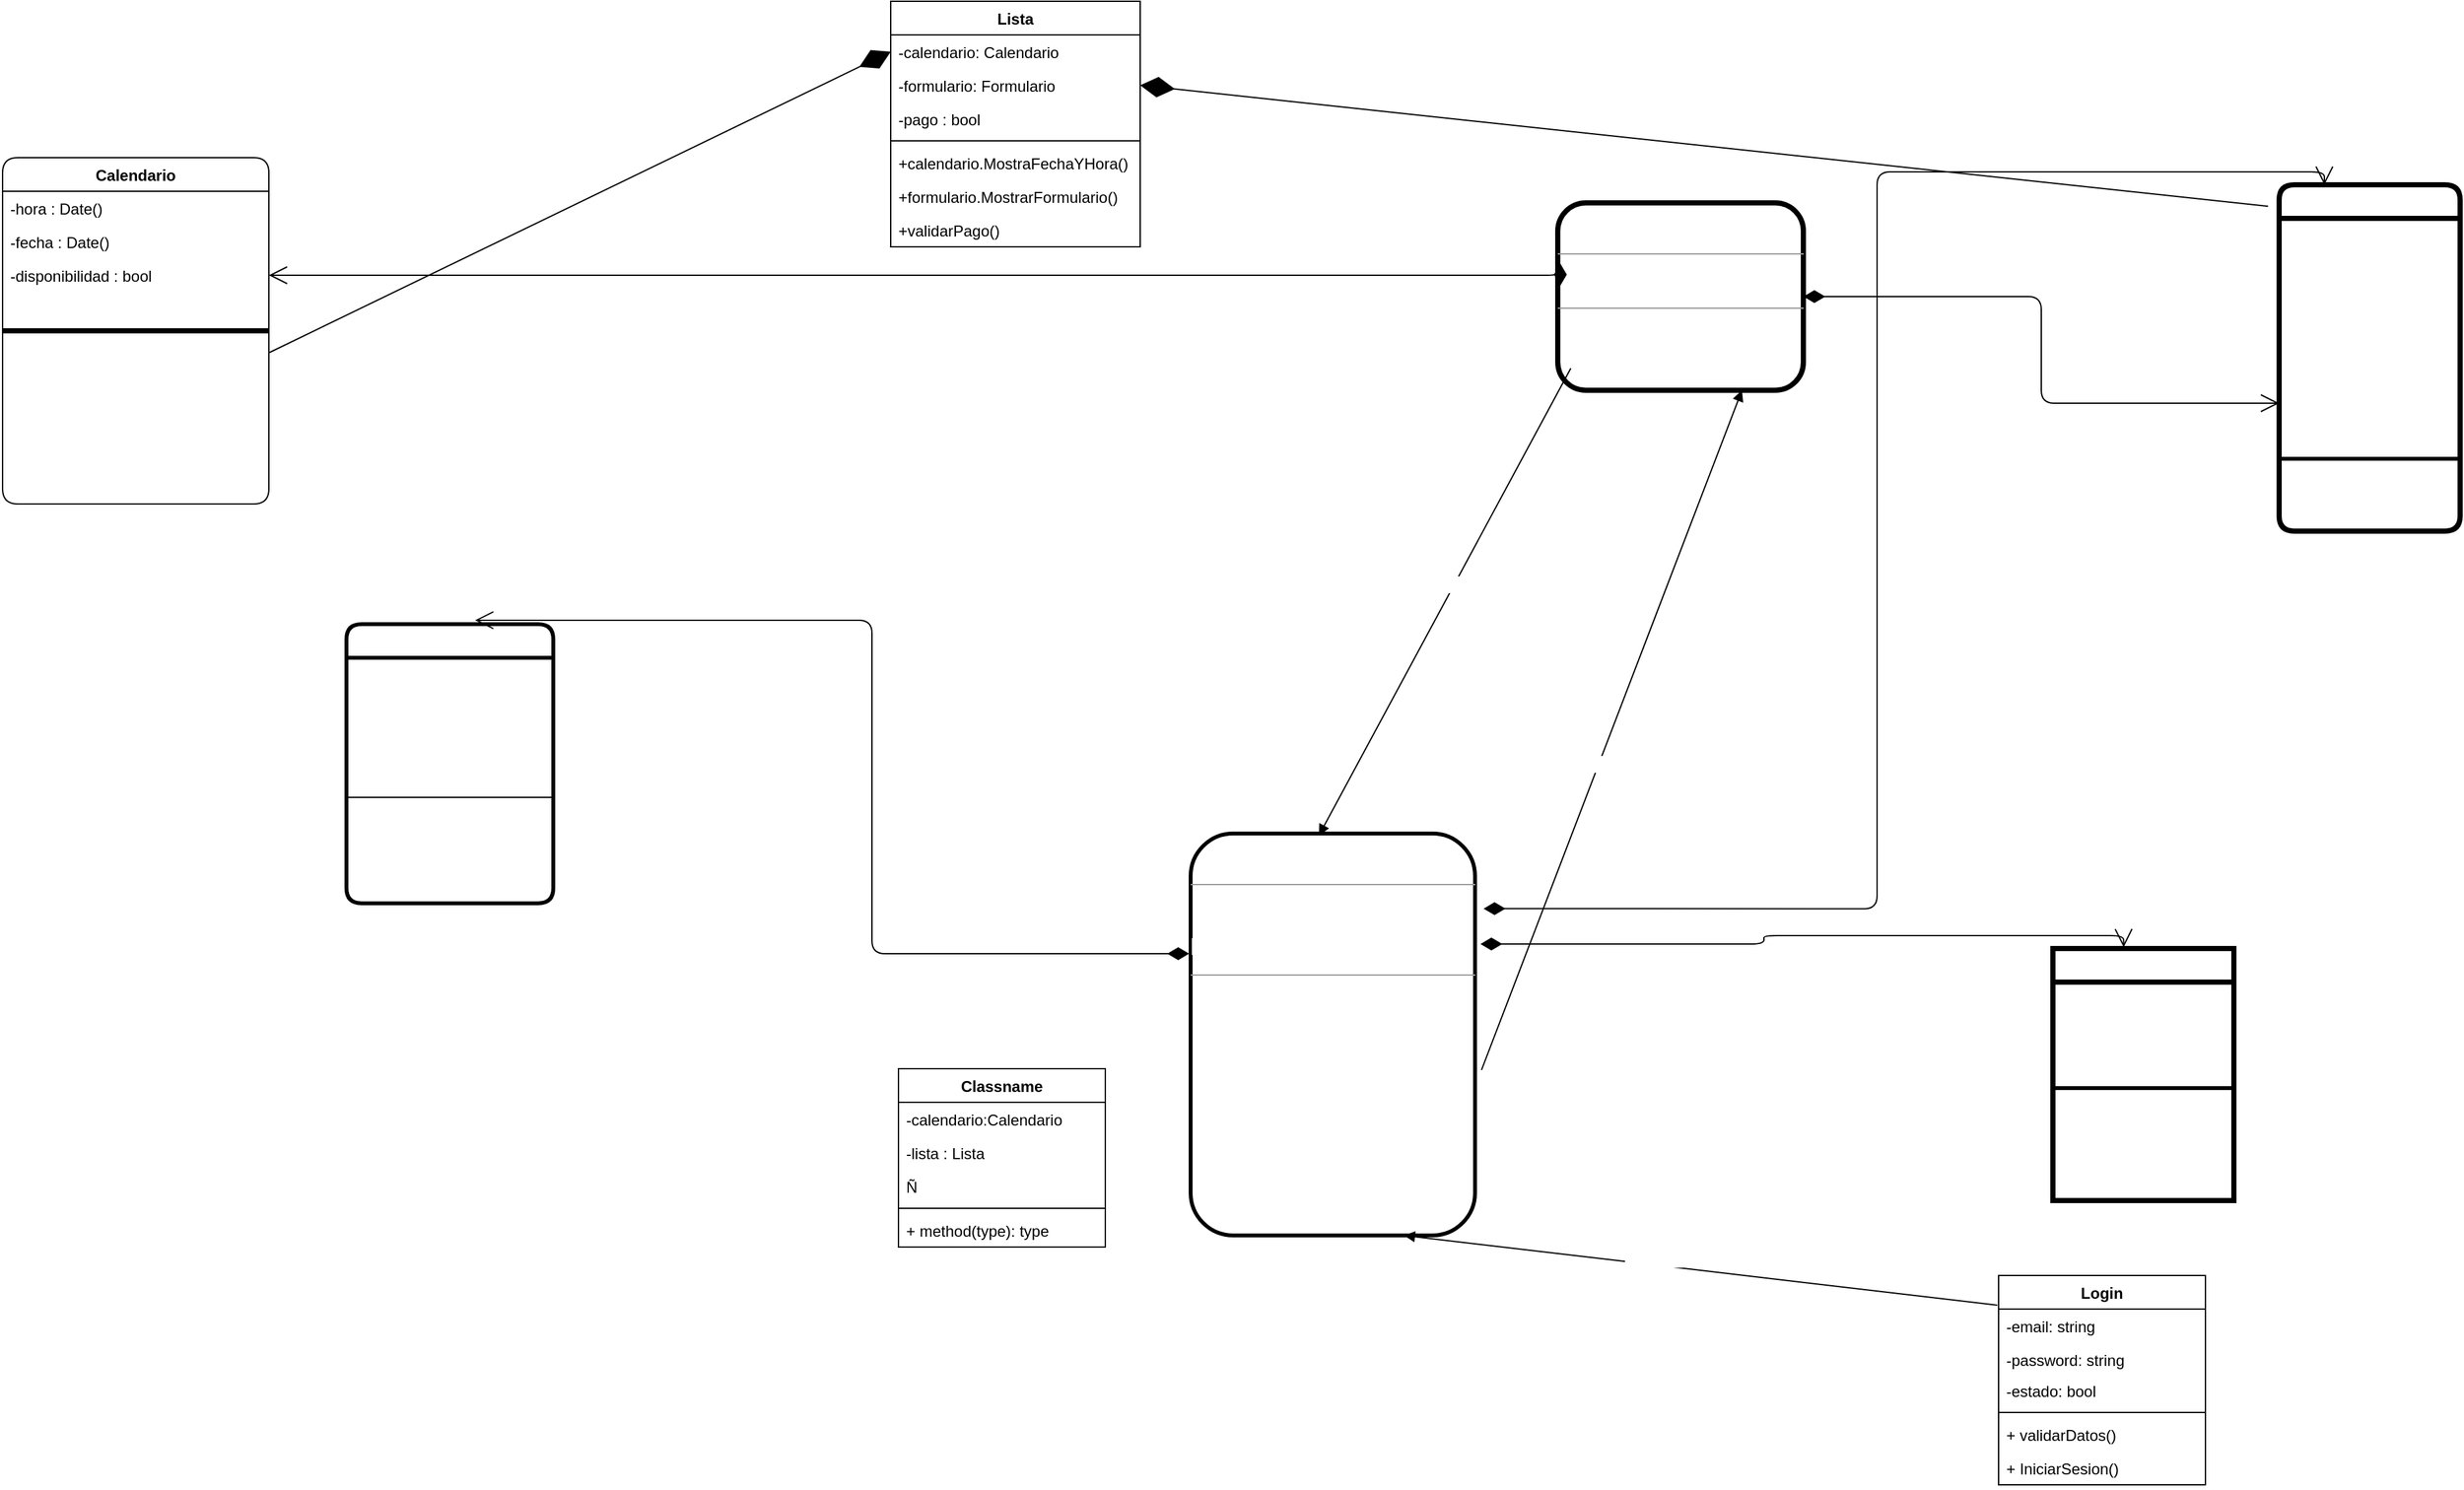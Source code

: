 <mxfile>
    <diagram id="OJ_yU08cRhhaUV5k9XLr" name="Página-1">
        <mxGraphModel dx="3725" dy="1886" grid="0" gridSize="12" guides="1" tooltips="1" connect="1" arrows="1" fold="1" page="1" pageScale="1" pageWidth="827" pageHeight="1169" math="0" shadow="0">
            <root>
                <mxCell id="0"/>
                <mxCell id="1" parent="0"/>
                <mxCell id="2" value="Calendario" style="swimlane;fontStyle=1;align=center;verticalAlign=top;childLayout=stackLayout;horizontal=1;startSize=26;horizontalStack=0;resizeParent=1;resizeParentMax=0;resizeLast=0;collapsible=1;marginBottom=0;rounded=1;" parent="1" vertex="1">
                    <mxGeometry x="-1242" y="36" width="206" height="268" as="geometry"/>
                </mxCell>
                <mxCell id="77" value="-hora : Date()" style="text;strokeColor=none;fillColor=none;align=left;verticalAlign=top;spacingLeft=4;spacingRight=4;overflow=hidden;rotatable=0;points=[[0,0.5],[1,0.5]];portConstraint=eastwest;" parent="2" vertex="1">
                    <mxGeometry y="26" width="206" height="26" as="geometry"/>
                </mxCell>
                <mxCell id="3" value="-fecha : Date()" style="text;align=left;verticalAlign=top;spacingLeft=4;spacingRight=4;overflow=hidden;rotatable=0;points=[[0,0.5],[1,0.5]];portConstraint=eastwest;fontStyle=0;rounded=1;" parent="2" vertex="1">
                    <mxGeometry y="52" width="206" height="26" as="geometry"/>
                </mxCell>
                <mxCell id="5" value="-disponibilidad : bool" style="text;strokeColor=none;fillColor=none;align=left;verticalAlign=top;spacingLeft=4;spacingRight=4;overflow=hidden;rotatable=0;points=[[0,0.5],[1,0.5]];portConstraint=eastwest;rounded=1;" parent="2" vertex="1">
                    <mxGeometry y="78" width="206" height="26" as="geometry"/>
                </mxCell>
                <mxCell id="6" value="-confirmacion: bool" style="text;strokeColor=none;fillColor=none;align=left;verticalAlign=top;spacingLeft=4;spacingRight=4;overflow=hidden;rotatable=0;points=[[0,0.5],[1,0.5]];portConstraint=eastwest;fontColor=#ffff;rounded=1;" parent="2" vertex="1">
                    <mxGeometry y="104" width="206" height="26" as="geometry"/>
                </mxCell>
                <mxCell id="8" value="" style="line;strokeWidth=4;fillColor=none;align=left;verticalAlign=middle;spacingTop=-1;spacingLeft=3;spacingRight=3;rotatable=0;labelPosition=right;points=[];portConstraint=eastwest;fontColor=#ffff;rounded=1;" parent="2" vertex="1">
                    <mxGeometry y="130" width="206" height="8" as="geometry"/>
                </mxCell>
                <mxCell id="9" value="+CargarFechaYHora()" style="text;strokeColor=none;fillColor=none;align=left;verticalAlign=top;spacingLeft=4;spacingRight=4;overflow=hidden;rotatable=0;points=[[0,0.5],[1,0.5]];portConstraint=eastwest;fontColor=#ffff;rounded=1;" parent="2" vertex="1">
                    <mxGeometry y="138" width="206" height="26" as="geometry"/>
                </mxCell>
                <mxCell id="10" value="+ MostrarFechaYHora()" style="text;strokeColor=none;fillColor=none;align=left;verticalAlign=top;spacingLeft=4;spacingRight=4;overflow=hidden;rotatable=0;points=[[0,0.5],[1,0.5]];portConstraint=eastwest;fontColor=#ffff;rounded=1;" parent="2" vertex="1">
                    <mxGeometry y="164" width="206" height="26" as="geometry"/>
                </mxCell>
                <mxCell id="12" value="+ HabilitarDisponibilidad()" style="text;strokeColor=none;fillColor=none;align=left;verticalAlign=top;spacingLeft=4;spacingRight=4;overflow=hidden;rotatable=0;points=[[0,0.5],[1,0.5]];portConstraint=eastwest;fontColor=#ffff;rounded=1;" parent="2" vertex="1">
                    <mxGeometry y="190" width="206" height="26" as="geometry"/>
                </mxCell>
                <mxCell id="13" value="+ DesabilitarDisponibilidad()" style="text;strokeColor=none;fillColor=none;align=left;verticalAlign=top;spacingLeft=4;spacingRight=4;overflow=hidden;rotatable=0;points=[[0,0.5],[1,0.5]];portConstraint=eastwest;fontColor=#ffff;rounded=1;" parent="2" vertex="1">
                    <mxGeometry y="216" width="206" height="26" as="geometry"/>
                </mxCell>
                <mxCell id="11" value="+ ConfimarFechaYHora()" style="text;strokeColor=none;fillColor=none;align=left;verticalAlign=top;spacingLeft=4;spacingRight=4;overflow=hidden;rotatable=0;points=[[0,0.5],[1,0.5]];portConstraint=eastwest;fontColor=#ffff;rounded=1;" parent="2" vertex="1">
                    <mxGeometry y="242" width="206" height="26" as="geometry"/>
                </mxCell>
                <mxCell id="14" value="Formulario" style="swimlane;fontStyle=0;childLayout=stackLayout;horizontal=1;startSize=26;fillColor=none;horizontalStack=0;resizeParent=1;resizeParentMax=0;resizeLast=0;collapsible=1;marginBottom=0;rounded=1;fontColor=#ffff;strokeWidth=4;" parent="1" vertex="1">
                    <mxGeometry x="519" y="57" width="140" height="268" as="geometry"/>
                </mxCell>
                <mxCell id="15" value="-nombre : string" style="text;strokeColor=none;fillColor=none;align=left;verticalAlign=top;spacingLeft=4;spacingRight=4;overflow=hidden;rotatable=0;points=[[0,0.5],[1,0.5]];portConstraint=eastwest;rounded=1;fontColor=#ffff;" parent="14" vertex="1">
                    <mxGeometry y="26" width="140" height="26" as="geometry"/>
                </mxCell>
                <mxCell id="16" value="-apellido:string" style="text;strokeColor=none;fillColor=none;align=left;verticalAlign=top;spacingLeft=4;spacingRight=4;overflow=hidden;rotatable=0;points=[[0,0.5],[1,0.5]];portConstraint=eastwest;rounded=1;fontColor=#ffff;" parent="14" vertex="1">
                    <mxGeometry y="52" width="140" height="26" as="geometry"/>
                </mxCell>
                <mxCell id="17" value="-email:string" style="text;strokeColor=none;fillColor=none;align=left;verticalAlign=top;spacingLeft=4;spacingRight=4;overflow=hidden;rotatable=0;points=[[0,0.5],[1,0.5]];portConstraint=eastwest;rounded=1;fontColor=#ffff;" parent="14" vertex="1">
                    <mxGeometry y="78" width="140" height="26" as="geometry"/>
                </mxCell>
                <mxCell id="22" value="-telefono: int" style="text;strokeColor=none;fillColor=none;align=left;verticalAlign=top;spacingLeft=4;spacingRight=4;overflow=hidden;rotatable=0;points=[[0,0.5],[1,0.5]];portConstraint=eastwest;rounded=1;fontColor=#ffff;" parent="14" vertex="1">
                    <mxGeometry y="104" width="140" height="26" as="geometry"/>
                </mxCell>
                <mxCell id="25" value="-monto: int" style="text;strokeColor=none;fillColor=none;align=left;verticalAlign=top;spacingLeft=4;spacingRight=4;overflow=hidden;rotatable=0;points=[[0,0.5],[1,0.5]];portConstraint=eastwest;rounded=1;fontColor=#ffff;" parent="14" vertex="1">
                    <mxGeometry y="130" width="140" height="26" as="geometry"/>
                </mxCell>
                <mxCell id="23" value="-barberos: Barbero" style="text;strokeColor=none;fillColor=none;align=left;verticalAlign=top;spacingLeft=4;spacingRight=4;overflow=hidden;rotatable=0;points=[[0,0.5],[1,0.5]];portConstraint=eastwest;rounded=1;fontColor=#ffff;fontStyle=0;" parent="14" vertex="1">
                    <mxGeometry y="156" width="140" height="26" as="geometry"/>
                </mxCell>
                <mxCell id="24" value="-servicios: Servicios" style="text;strokeColor=none;fillColor=none;align=left;verticalAlign=top;spacingLeft=4;spacingRight=4;overflow=hidden;rotatable=0;points=[[0,0.5],[1,0.5]];portConstraint=eastwest;rounded=1;fontColor=#ffff;" parent="14" vertex="1">
                    <mxGeometry y="182" width="140" height="26" as="geometry"/>
                </mxCell>
                <mxCell id="27" value="" style="line;strokeWidth=3;fillColor=none;align=left;verticalAlign=middle;spacingTop=-1;spacingLeft=3;spacingRight=3;rotatable=0;labelPosition=right;points=[];portConstraint=eastwest;rounded=1;fontColor=#ffff;" parent="14" vertex="1">
                    <mxGeometry y="208" width="140" height="8" as="geometry"/>
                </mxCell>
                <mxCell id="28" value="+ CargarFormulario()" style="text;strokeColor=none;fillColor=none;align=left;verticalAlign=top;spacingLeft=4;spacingRight=4;overflow=hidden;rotatable=0;points=[[0,0.5],[1,0.5]];portConstraint=eastwest;rounded=1;fontColor=#ffff;" parent="14" vertex="1">
                    <mxGeometry y="216" width="140" height="26" as="geometry"/>
                </mxCell>
                <mxCell id="30" value="+ MostrarFormulario()" style="text;strokeColor=none;fillColor=none;align=left;verticalAlign=top;spacingLeft=4;spacingRight=4;overflow=hidden;rotatable=0;points=[[0,0.5],[1,0.5]];portConstraint=eastwest;rounded=1;fontColor=#ffff;" parent="14" vertex="1">
                    <mxGeometry y="242" width="140" height="26" as="geometry"/>
                </mxCell>
                <mxCell id="18" value="Servicio" style="swimlane;fontStyle=0;childLayout=stackLayout;horizontal=1;startSize=26;fillColor=none;horizontalStack=0;resizeParent=1;resizeParentMax=0;resizeLast=0;collapsible=1;marginBottom=0;rounded=1;fontColor=#ffff;strokeWidth=4;arcSize=0;" parent="1" vertex="1">
                    <mxGeometry x="344" y="648" width="140" height="195" as="geometry"/>
                </mxCell>
                <mxCell id="19" value="-img: jpg(etc)" style="text;strokeColor=none;fillColor=none;align=left;verticalAlign=top;spacingLeft=4;spacingRight=4;overflow=hidden;rotatable=0;points=[[0,0.5],[1,0.5]];portConstraint=eastwest;rounded=1;fontColor=#ffff;" parent="18" vertex="1">
                    <mxGeometry y="26" width="140" height="26" as="geometry"/>
                </mxCell>
                <mxCell id="20" value="-idServicios: int" style="text;strokeColor=none;fillColor=none;align=left;verticalAlign=top;spacingLeft=4;spacingRight=4;overflow=hidden;rotatable=0;points=[[0,0.5],[1,0.5]];portConstraint=eastwest;rounded=1;fontColor=#ffff;" parent="18" vertex="1">
                    <mxGeometry y="52" width="140" height="26" as="geometry"/>
                </mxCell>
                <mxCell id="21" value="-monto:int" style="text;strokeColor=none;fillColor=none;align=left;verticalAlign=top;spacingLeft=4;spacingRight=4;overflow=hidden;rotatable=0;points=[[0,0.5],[1,0.5]];portConstraint=eastwest;rounded=1;fontColor=#ffff;" parent="18" vertex="1">
                    <mxGeometry y="78" width="140" height="26" as="geometry"/>
                </mxCell>
                <mxCell id="43" value="" style="line;strokeWidth=3;fillColor=none;align=left;verticalAlign=middle;spacingTop=-1;spacingLeft=3;spacingRight=3;rotatable=0;labelPosition=right;points=[];portConstraint=eastwest;rounded=1;fontColor=#ffff;" parent="18" vertex="1">
                    <mxGeometry y="104" width="140" height="8" as="geometry"/>
                </mxCell>
                <mxCell id="45" value="+ CargarServicios()" style="text;strokeColor=none;fillColor=none;align=left;verticalAlign=top;spacingLeft=4;spacingRight=4;overflow=hidden;rotatable=0;points=[[0,0.5],[1,0.5]];portConstraint=eastwest;rounded=1;fontColor=#ffff;" parent="18" vertex="1">
                    <mxGeometry y="112" width="140" height="26" as="geometry"/>
                </mxCell>
                <mxCell id="44" value="+MostrarServicios()" style="text;strokeColor=none;fillColor=none;align=left;verticalAlign=top;spacingLeft=4;spacingRight=4;overflow=hidden;rotatable=0;points=[[0,0.5],[1,0.5]];portConstraint=eastwest;rounded=1;fontColor=#ffff;" parent="18" vertex="1">
                    <mxGeometry y="138" width="140" height="31" as="geometry"/>
                </mxCell>
                <mxCell id="58" value="+ ModificarServicios()" style="text;strokeColor=none;fillColor=none;align=left;verticalAlign=top;spacingLeft=4;spacingRight=4;overflow=hidden;rotatable=0;points=[[0,0.5],[1,0.5]];portConstraint=eastwest;rounded=1;fontColor=#ffff;" parent="18" vertex="1">
                    <mxGeometry y="169" width="140" height="26" as="geometry"/>
                </mxCell>
                <mxCell id="26" value="&lt;p style=&quot;margin: 0px ; margin-top: 4px ; text-align: center&quot;&gt;&lt;i&gt;&amp;lt;&amp;lt;Interface&amp;gt;&amp;gt;&lt;/i&gt;&lt;br&gt;&lt;b&gt;Turnos&lt;/b&gt;&lt;/p&gt;&lt;hr size=&quot;1&quot;&gt;&lt;p style=&quot;margin: 0px ; margin-left: 4px&quot;&gt;-canlendario: Calendario&lt;/p&gt;&lt;p style=&quot;margin: 0px ; margin-left: 4px&quot;&gt;-formulario: Formulario&lt;/p&gt;&lt;hr size=&quot;1&quot;&gt;&lt;p style=&quot;margin: 0px ; margin-left: 4px&quot;&gt;+formulario.CargarFormulario()&lt;br&gt;+calendario.MostrarFechaYHora()&lt;/p&gt;&lt;p style=&quot;margin: 0px ; margin-left: 4px&quot;&gt;+EnviarTurno()&lt;/p&gt;" style="verticalAlign=top;align=left;overflow=fill;fontSize=12;fontFamily=Helvetica;html=1;rounded=1;fontColor=#ffff;strokeWidth=4;" parent="1" vertex="1">
                    <mxGeometry x="-39" y="71" width="190" height="145" as="geometry"/>
                </mxCell>
                <mxCell id="39" value="1" style="endArrow=open;html=1;endSize=12;startArrow=diamondThin;startSize=14;startFill=1;edgeStyle=orthogonalEdgeStyle;align=left;verticalAlign=bottom;rounded=1;fontColor=#ffff;exitX=1;exitY=0.5;exitDx=0;exitDy=0;entryX=0;entryY=0.5;entryDx=0;entryDy=0;" parent="1" source="26" target="23" edge="1">
                    <mxGeometry x="-1" y="3" relative="1" as="geometry">
                        <mxPoint x="492" y="433" as="sourcePoint"/>
                        <mxPoint x="652" y="433" as="targetPoint"/>
                    </mxGeometry>
                </mxCell>
                <mxCell id="40" value="&lt;p style=&quot;margin: 0px ; margin-top: 4px ; text-align: center&quot;&gt;&lt;i&gt;&amp;lt;&amp;lt;Interface&amp;gt;&amp;gt;&lt;/i&gt;&lt;br&gt;&lt;b&gt;Administrador&lt;/b&gt;&lt;/p&gt;&lt;hr size=&quot;1&quot;&gt;&lt;p style=&quot;margin: 0px ; margin-left: 4px&quot;&gt;-calendario: Calendario&lt;br&gt;&lt;/p&gt;&lt;p style=&quot;margin: 0px ; margin-left: 4px&quot;&gt;-lista : Lista&lt;/p&gt;&lt;p style=&quot;margin: 0px ; margin-left: 4px&quot;&gt;-servicios: Servicios&lt;/p&gt;&lt;p style=&quot;margin: 0px ; margin-left: 4px&quot;&gt;-barberos: Barberos&lt;/p&gt;&lt;hr size=&quot;1&quot;&gt;&lt;p style=&quot;margin: 0px ; margin-left: 4px&quot;&gt;+calendario.CargarFechaYHora()&lt;/p&gt;&lt;p style=&quot;margin: 0px ; margin-left: 4px&quot;&gt;+calendario.HabilitarDisponibilidad()&lt;/p&gt;&lt;p style=&quot;margin: 0px ; margin-left: 4px&quot;&gt;+calendario.DesabilitarDisponibilidad()&lt;/p&gt;&lt;p style=&quot;margin: 0px ; margin-left: 4px&quot;&gt;+ lista.MostrarFechaYHora()&lt;br&gt;+lista.MostrarFormulario()&lt;/p&gt;&lt;p style=&quot;margin: 0px ; margin-left: 4px&quot;&gt;+lista.validarPago()&lt;/p&gt;&lt;p style=&quot;margin: 0px ; margin-left: 4px&quot;&gt;+servicios.CargarServicos()&lt;/p&gt;&lt;p style=&quot;margin: 0px ; margin-left: 4px&quot;&gt;+servicios.EditarServicios()&lt;/p&gt;&lt;p style=&quot;margin: 0px ; margin-left: 4px&quot;&gt;+servicios.ModificarServicios()&lt;/p&gt;&lt;p style=&quot;margin: 0px ; margin-left: 4px&quot;&gt;+barberos.CargarBarberos()&lt;/p&gt;&lt;p style=&quot;margin: 0px ; margin-left: 4px&quot;&gt;+barberos.DarDeBaja()&lt;/p&gt;&lt;p style=&quot;margin: 0px ; margin-left: 4px&quot;&gt;+barberos.Modificar()&lt;/p&gt;" style="verticalAlign=top;align=left;overflow=fill;fontSize=12;fontFamily=Helvetica;html=1;rounded=1;fontColor=#ffff;strokeWidth=3;" parent="1" vertex="1">
                    <mxGeometry x="-323" y="559" width="220" height="311" as="geometry"/>
                </mxCell>
                <mxCell id="47" value="Barberos" style="swimlane;fontStyle=1;align=center;verticalAlign=top;childLayout=stackLayout;horizontal=1;startSize=26;horizontalStack=0;resizeParent=1;resizeParentMax=0;resizeLast=0;collapsible=1;marginBottom=0;rounded=1;fontColor=#ffff;strokeWidth=3;" parent="1" vertex="1">
                    <mxGeometry x="-976" y="397" width="160" height="216" as="geometry"/>
                </mxCell>
                <mxCell id="48" value="-nombre: string" style="text;strokeColor=none;fillColor=none;align=left;verticalAlign=top;spacingLeft=4;spacingRight=4;overflow=hidden;rotatable=0;points=[[0,0.5],[1,0.5]];portConstraint=eastwest;rounded=1;fontColor=#ffff;" parent="47" vertex="1">
                    <mxGeometry y="26" width="160" height="26" as="geometry"/>
                </mxCell>
                <mxCell id="51" value="-apellido : sting" style="text;strokeColor=none;fillColor=none;align=left;verticalAlign=top;spacingLeft=4;spacingRight=4;overflow=hidden;rotatable=0;points=[[0,0.5],[1,0.5]];portConstraint=eastwest;rounded=1;fontColor=#ffff;" parent="47" vertex="1">
                    <mxGeometry y="52" width="160" height="26" as="geometry"/>
                </mxCell>
                <mxCell id="52" value="-img: jpg(etc)" style="text;strokeColor=none;fillColor=none;align=left;verticalAlign=top;spacingLeft=4;spacingRight=4;overflow=hidden;rotatable=0;points=[[0,0.5],[1,0.5]];portConstraint=eastwest;rounded=1;fontColor=#ffff;" parent="47" vertex="1">
                    <mxGeometry y="78" width="160" height="26" as="geometry"/>
                </mxCell>
                <mxCell id="53" value="-estado:bool" style="text;strokeColor=none;fillColor=none;align=left;verticalAlign=top;spacingLeft=4;spacingRight=4;overflow=hidden;rotatable=0;points=[[0,0.5],[1,0.5]];portConstraint=eastwest;rounded=1;fontColor=#ffff;" parent="47" vertex="1">
                    <mxGeometry y="104" width="160" height="26" as="geometry"/>
                </mxCell>
                <mxCell id="49" value="" style="line;strokeWidth=1;fillColor=none;align=left;verticalAlign=middle;spacingTop=-1;spacingLeft=3;spacingRight=3;rotatable=0;labelPosition=right;points=[];portConstraint=eastwest;rounded=1;fontColor=#ffff;" parent="47" vertex="1">
                    <mxGeometry y="130" width="160" height="8" as="geometry"/>
                </mxCell>
                <mxCell id="50" value="-CargarBarberos()" style="text;strokeColor=none;fillColor=none;align=left;verticalAlign=top;spacingLeft=4;spacingRight=4;overflow=hidden;rotatable=0;points=[[0,0.5],[1,0.5]];portConstraint=eastwest;rounded=1;fontColor=#ffff;" parent="47" vertex="1">
                    <mxGeometry y="138" width="160" height="26" as="geometry"/>
                </mxCell>
                <mxCell id="56" value="+ DarDeBaja()" style="text;strokeColor=none;fillColor=none;align=left;verticalAlign=top;spacingLeft=4;spacingRight=4;overflow=hidden;rotatable=0;points=[[0,0.5],[1,0.5]];portConstraint=eastwest;rounded=1;fontColor=#ffff;" parent="47" vertex="1">
                    <mxGeometry y="164" width="160" height="26" as="geometry"/>
                </mxCell>
                <mxCell id="57" value="+ ModificarBarbero()" style="text;strokeColor=none;fillColor=none;align=left;verticalAlign=top;spacingLeft=4;spacingRight=4;overflow=hidden;rotatable=0;points=[[0,0.5],[1,0.5]];portConstraint=eastwest;rounded=1;fontColor=#ffff;" parent="47" vertex="1">
                    <mxGeometry y="190" width="160" height="26" as="geometry"/>
                </mxCell>
                <mxCell id="60" value="1" style="endArrow=open;html=1;endSize=12;startArrow=diamondThin;startSize=14;startFill=1;edgeStyle=orthogonalEdgeStyle;align=left;verticalAlign=bottom;rounded=1;fontColor=#ffff;entryX=1;entryY=0.5;entryDx=0;entryDy=0;" parent="1" target="5" edge="1">
                    <mxGeometry x="-0.333" y="-32" relative="1" as="geometry">
                        <mxPoint x="-37" y="135" as="sourcePoint"/>
                        <mxPoint x="53" y="370" as="targetPoint"/>
                        <mxPoint as="offset"/>
                        <Array as="points">
                            <mxPoint x="-37" y="127"/>
                        </Array>
                    </mxGeometry>
                </mxCell>
                <mxCell id="62" value="1" style="endArrow=open;html=1;endSize=12;startArrow=diamondThin;startSize=14;startFill=1;edgeStyle=orthogonalEdgeStyle;align=left;verticalAlign=bottom;rounded=1;fontColor=#ffff;entryX=0.391;entryY=-0.005;entryDx=0;entryDy=0;entryPerimeter=0;exitX=1.019;exitY=0.275;exitDx=0;exitDy=0;exitPerimeter=0;" parent="1" source="40" target="18" edge="1">
                    <mxGeometry x="-1" y="3" relative="1" as="geometry">
                        <mxPoint x="40" y="410" as="sourcePoint"/>
                        <mxPoint x="214" y="462" as="targetPoint"/>
                    </mxGeometry>
                </mxCell>
                <mxCell id="63" value="1" style="endArrow=open;html=1;endSize=12;startArrow=diamondThin;startSize=14;startFill=1;edgeStyle=orthogonalEdgeStyle;align=left;verticalAlign=bottom;rounded=1;fontColor=#ffff;entryX=0.622;entryY=-0.014;entryDx=0;entryDy=0;entryPerimeter=0;exitX=-0.005;exitY=0.299;exitDx=0;exitDy=0;exitPerimeter=0;" parent="1" source="40" target="47" edge="1">
                    <mxGeometry x="-1" y="3" relative="1" as="geometry">
                        <mxPoint x="-252" y="426" as="sourcePoint"/>
                        <mxPoint x="-331" y="416" as="targetPoint"/>
                    </mxGeometry>
                </mxCell>
                <mxCell id="65" value="1" style="endArrow=open;html=1;endSize=12;startArrow=diamondThin;startSize=14;startFill=1;edgeStyle=orthogonalEdgeStyle;align=left;verticalAlign=bottom;rounded=1;fontColor=#ffff;entryX=0.25;entryY=0;entryDx=0;entryDy=0;exitX=1.03;exitY=0.187;exitDx=0;exitDy=0;exitPerimeter=0;" parent="1" source="40" target="14" edge="1">
                    <mxGeometry x="-1" y="3" relative="1" as="geometry">
                        <mxPoint x="-3" y="323" as="sourcePoint"/>
                        <mxPoint x="157" y="323" as="targetPoint"/>
                    </mxGeometry>
                </mxCell>
                <mxCell id="67" value="EnviarDatosDelFormulario" style="html=1;verticalAlign=bottom;endArrow=block;rounded=1;fontColor=#ffff;exitX=0.053;exitY=0.883;exitDx=0;exitDy=0;exitPerimeter=0;entryX=0.451;entryY=0.005;entryDx=0;entryDy=0;entryPerimeter=0;" parent="1" source="26" target="40" edge="1">
                    <mxGeometry x="-0.025" width="80" relative="1" as="geometry">
                        <mxPoint x="-178" y="199" as="sourcePoint"/>
                        <mxPoint x="-116" y="268" as="targetPoint"/>
                        <Array as="points"/>
                        <mxPoint as="offset"/>
                    </mxGeometry>
                </mxCell>
                <mxCell id="70" value="EnviarActualizaciones del Calendario" style="html=1;verticalAlign=bottom;endArrow=block;rounded=1;fontColor=#ffff;entryX=0.75;entryY=1;entryDx=0;entryDy=0;" parent="1" target="26" edge="1">
                    <mxGeometry x="-0.15" y="13" width="80" relative="1" as="geometry">
                        <mxPoint x="-98" y="742" as="sourcePoint"/>
                        <mxPoint x="142" y="345" as="targetPoint"/>
                        <mxPoint as="offset"/>
                    </mxGeometry>
                </mxCell>
                <mxCell id="74" value="Ingresa Al Administrador" style="html=1;verticalAlign=bottom;endArrow=block;rounded=1;fontColor=#ffff;entryX=0.75;entryY=1;entryDx=0;entryDy=0;exitX=-0.006;exitY=-0.115;exitDx=0;exitDy=0;exitPerimeter=0;" parent="1" source="129" target="40" edge="1">
                    <mxGeometry width="80" relative="1" as="geometry">
                        <mxPoint x="-129" y="999" as="sourcePoint"/>
                        <mxPoint x="-49" y="999" as="targetPoint"/>
                    </mxGeometry>
                </mxCell>
                <mxCell id="100" value="Lista" style="swimlane;fontStyle=1;align=center;verticalAlign=top;childLayout=stackLayout;horizontal=1;startSize=26;horizontalStack=0;resizeParent=1;resizeParentMax=0;resizeLast=0;collapsible=1;marginBottom=0;" parent="1" vertex="1">
                    <mxGeometry x="-555" y="-85" width="193" height="190" as="geometry"/>
                </mxCell>
                <mxCell id="101" value="-calendario: Calendario" style="text;strokeColor=none;fillColor=none;align=left;verticalAlign=top;spacingLeft=4;spacingRight=4;overflow=hidden;rotatable=0;points=[[0,0.5],[1,0.5]];portConstraint=eastwest;" parent="100" vertex="1">
                    <mxGeometry y="26" width="193" height="26" as="geometry"/>
                </mxCell>
                <mxCell id="104" value="-formulario: Formulario" style="text;strokeColor=none;fillColor=none;align=left;verticalAlign=top;spacingLeft=4;spacingRight=4;overflow=hidden;rotatable=0;points=[[0,0.5],[1,0.5]];portConstraint=eastwest;" parent="100" vertex="1">
                    <mxGeometry y="52" width="193" height="26" as="geometry"/>
                </mxCell>
                <mxCell id="109" value="-pago : bool" style="text;strokeColor=none;fillColor=none;align=left;verticalAlign=top;spacingLeft=4;spacingRight=4;overflow=hidden;rotatable=0;points=[[0,0.5],[1,0.5]];portConstraint=eastwest;" parent="100" vertex="1">
                    <mxGeometry y="78" width="193" height="26" as="geometry"/>
                </mxCell>
                <mxCell id="102" value="" style="line;strokeWidth=1;fillColor=none;align=left;verticalAlign=middle;spacingTop=-1;spacingLeft=3;spacingRight=3;rotatable=0;labelPosition=right;points=[];portConstraint=eastwest;" parent="100" vertex="1">
                    <mxGeometry y="104" width="193" height="8" as="geometry"/>
                </mxCell>
                <mxCell id="103" value="+calendario.MostraFechaYHora()&#10;" style="text;strokeColor=none;fillColor=none;align=left;verticalAlign=top;spacingLeft=4;spacingRight=4;overflow=hidden;rotatable=0;points=[[0,0.5],[1,0.5]];portConstraint=eastwest;" parent="100" vertex="1">
                    <mxGeometry y="112" width="193" height="26" as="geometry"/>
                </mxCell>
                <mxCell id="107" value="+formulario.MostrarFormulario()" style="text;strokeColor=none;fillColor=none;align=left;verticalAlign=top;spacingLeft=4;spacingRight=4;overflow=hidden;rotatable=0;points=[[0,0.5],[1,0.5]];portConstraint=eastwest;" parent="100" vertex="1">
                    <mxGeometry y="138" width="193" height="26" as="geometry"/>
                </mxCell>
                <mxCell id="108" value="+validarPago()" style="text;strokeColor=none;fillColor=none;align=left;verticalAlign=top;spacingLeft=4;spacingRight=4;overflow=hidden;rotatable=0;points=[[0,0.5],[1,0.5]];portConstraint=eastwest;" parent="100" vertex="1">
                    <mxGeometry y="164" width="193" height="26" as="geometry"/>
                </mxCell>
                <mxCell id="110" value="" style="endArrow=diamondThin;endFill=1;endSize=24;html=1;entryX=0;entryY=0.5;entryDx=0;entryDy=0;exitX=1;exitY=0.5;exitDx=0;exitDy=0;" parent="1" source="9" target="101" edge="1">
                    <mxGeometry width="160" relative="1" as="geometry">
                        <mxPoint x="-1375" y="434" as="sourcePoint"/>
                        <mxPoint x="-1215" y="434" as="targetPoint"/>
                    </mxGeometry>
                </mxCell>
                <mxCell id="113" value="" style="endArrow=diamondThin;endFill=1;endSize=24;html=1;entryX=1;entryY=0.5;entryDx=0;entryDy=0;exitX=-0.061;exitY=0.062;exitDx=0;exitDy=0;exitPerimeter=0;" parent="1" source="14" target="104" edge="1">
                    <mxGeometry width="160" relative="1" as="geometry">
                        <mxPoint x="-270" y="55" as="sourcePoint"/>
                        <mxPoint x="-110" y="55" as="targetPoint"/>
                        <Array as="points"/>
                    </mxGeometry>
                </mxCell>
                <mxCell id="128" value="Login&#10;&#10;&#10;" style="swimlane;fontStyle=1;align=center;verticalAlign=top;childLayout=stackLayout;horizontal=1;startSize=26;horizontalStack=0;resizeParent=1;resizeParentMax=0;resizeLast=0;collapsible=1;marginBottom=0;" parent="1" vertex="1">
                    <mxGeometry x="302" y="901" width="160" height="162" as="geometry"/>
                </mxCell>
                <mxCell id="129" value="-email: string" style="text;strokeColor=none;fillColor=none;align=left;verticalAlign=top;spacingLeft=4;spacingRight=4;overflow=hidden;rotatable=0;points=[[0,0.5],[1,0.5]];portConstraint=eastwest;" parent="128" vertex="1">
                    <mxGeometry y="26" width="160" height="26" as="geometry"/>
                </mxCell>
                <mxCell id="132" value="-password: string" style="text;strokeColor=none;fillColor=none;align=left;verticalAlign=top;spacingLeft=4;spacingRight=4;overflow=hidden;rotatable=0;points=[[0,0.5],[1,0.5]];portConstraint=eastwest;" parent="128" vertex="1">
                    <mxGeometry y="52" width="160" height="24" as="geometry"/>
                </mxCell>
                <mxCell id="133" value="-estado: bool" style="text;strokeColor=none;fillColor=none;align=left;verticalAlign=top;spacingLeft=4;spacingRight=4;overflow=hidden;rotatable=0;points=[[0,0.5],[1,0.5]];portConstraint=eastwest;" parent="128" vertex="1">
                    <mxGeometry y="76" width="160" height="26" as="geometry"/>
                </mxCell>
                <mxCell id="130" value="" style="line;strokeWidth=1;fillColor=none;align=left;verticalAlign=middle;spacingTop=-1;spacingLeft=3;spacingRight=3;rotatable=0;labelPosition=right;points=[];portConstraint=eastwest;" parent="128" vertex="1">
                    <mxGeometry y="102" width="160" height="8" as="geometry"/>
                </mxCell>
                <mxCell id="134" value="+ validarDatos()" style="text;strokeColor=none;fillColor=none;align=left;verticalAlign=top;spacingLeft=4;spacingRight=4;overflow=hidden;rotatable=0;points=[[0,0.5],[1,0.5]];portConstraint=eastwest;" parent="128" vertex="1">
                    <mxGeometry y="110" width="160" height="26" as="geometry"/>
                </mxCell>
                <mxCell id="131" value="+ IniciarSesion()" style="text;strokeColor=none;fillColor=none;align=left;verticalAlign=top;spacingLeft=4;spacingRight=4;overflow=hidden;rotatable=0;points=[[0,0.5],[1,0.5]];portConstraint=eastwest;" parent="128" vertex="1">
                    <mxGeometry y="136" width="160" height="26" as="geometry"/>
                </mxCell>
                <mxCell id="136" value="Classname" style="swimlane;fontStyle=1;align=center;verticalAlign=top;childLayout=stackLayout;horizontal=1;startSize=26;horizontalStack=0;resizeParent=1;resizeParentMax=0;resizeLast=0;collapsible=1;marginBottom=0;" vertex="1" parent="1">
                    <mxGeometry x="-549" y="741" width="160" height="138" as="geometry"/>
                </mxCell>
                <mxCell id="137" value="-calendario:Calendario&#10;" style="text;strokeColor=none;fillColor=none;align=left;verticalAlign=top;spacingLeft=4;spacingRight=4;overflow=hidden;rotatable=0;points=[[0,0.5],[1,0.5]];portConstraint=eastwest;" vertex="1" parent="136">
                    <mxGeometry y="26" width="160" height="26" as="geometry"/>
                </mxCell>
                <mxCell id="140" value="-lista : Lista" style="text;strokeColor=none;fillColor=none;align=left;verticalAlign=top;spacingLeft=4;spacingRight=4;overflow=hidden;rotatable=0;points=[[0,0.5],[1,0.5]];portConstraint=eastwest;" vertex="1" parent="136">
                    <mxGeometry y="52" width="160" height="26" as="geometry"/>
                </mxCell>
                <mxCell id="141" value="Ñ" style="text;strokeColor=none;fillColor=none;align=left;verticalAlign=top;spacingLeft=4;spacingRight=4;overflow=hidden;rotatable=0;points=[[0,0.5],[1,0.5]];portConstraint=eastwest;" vertex="1" parent="136">
                    <mxGeometry y="78" width="160" height="26" as="geometry"/>
                </mxCell>
                <mxCell id="138" value="" style="line;strokeWidth=1;fillColor=none;align=left;verticalAlign=middle;spacingTop=-1;spacingLeft=3;spacingRight=3;rotatable=0;labelPosition=right;points=[];portConstraint=eastwest;" vertex="1" parent="136">
                    <mxGeometry y="104" width="160" height="8" as="geometry"/>
                </mxCell>
                <mxCell id="139" value="+ method(type): type" style="text;strokeColor=none;fillColor=none;align=left;verticalAlign=top;spacingLeft=4;spacingRight=4;overflow=hidden;rotatable=0;points=[[0,0.5],[1,0.5]];portConstraint=eastwest;" vertex="1" parent="136">
                    <mxGeometry y="112" width="160" height="26" as="geometry"/>
                </mxCell>
            </root>
        </mxGraphModel>
    </diagram>
</mxfile>
